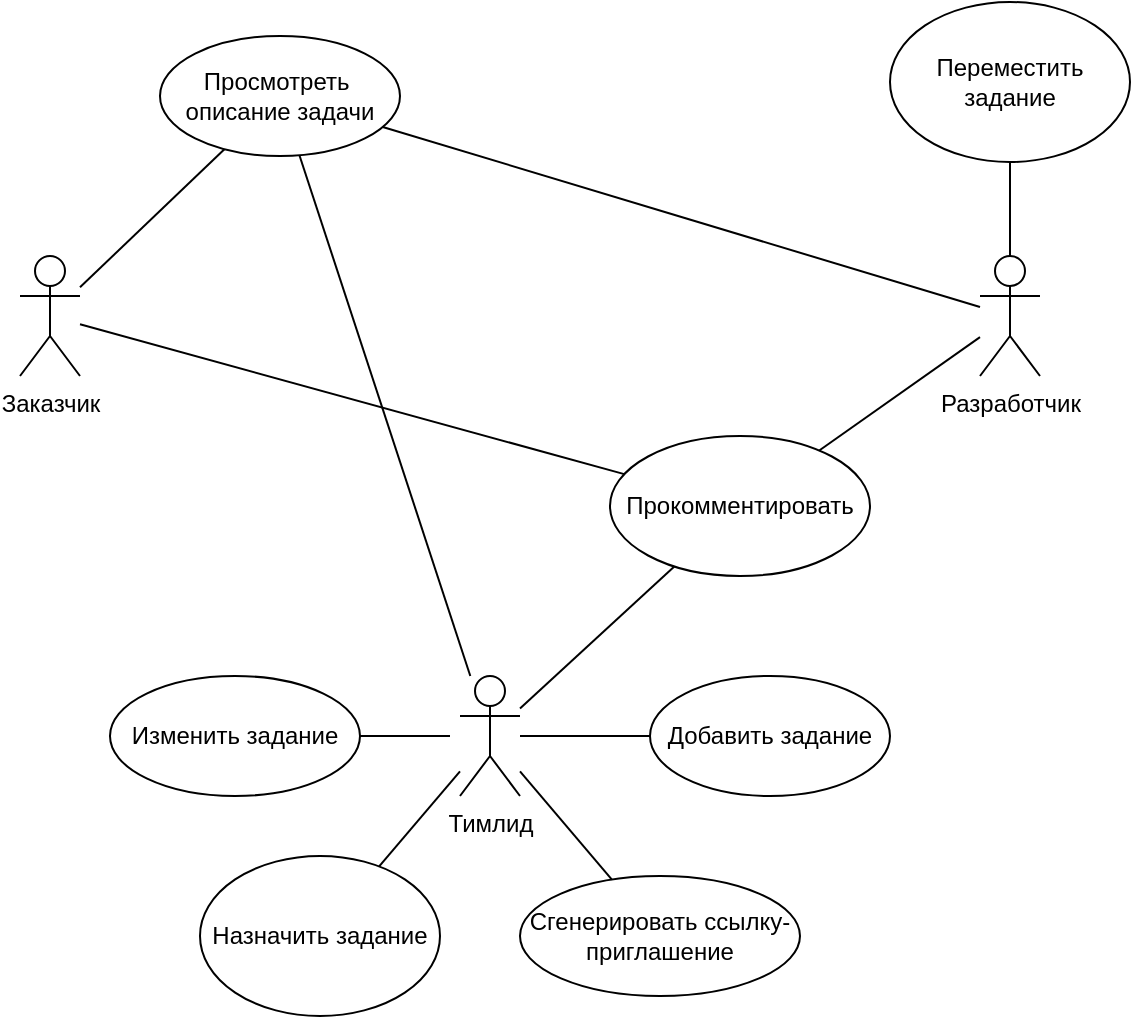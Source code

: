 <mxfile version="20.3.0" type="device"><diagram id="5S5tCtEaPNkPvJid_MvU" name="Страница 1"><mxGraphModel dx="1178" dy="1869" grid="1" gridSize="10" guides="1" tooltips="1" connect="1" arrows="1" fold="1" page="1" pageScale="1" pageWidth="827" pageHeight="1169" math="0" shadow="0"><root><mxCell id="0"/><mxCell id="1" parent="0"/><mxCell id="cJ9nUEdXhBdwda02qCK7-7" style="edgeStyle=none;rounded=0;orthogonalLoop=1;jettySize=auto;html=1;endArrow=none;endFill=0;" edge="1" parent="1" source="5EqX0qRWnkqhp1WoF5qb-1" target="cJ9nUEdXhBdwda02qCK7-4"><mxGeometry relative="1" as="geometry"/></mxCell><mxCell id="5EqX0qRWnkqhp1WoF5qb-1" value="Разработчик" style="shape=umlActor;verticalLabelPosition=bottom;verticalAlign=top;html=1;outlineConnect=0;" parent="1" vertex="1"><mxGeometry x="620" y="110" width="30" height="60" as="geometry"/></mxCell><mxCell id="5EqX0qRWnkqhp1WoF5qb-4" value="Переместить задание" style="ellipse;whiteSpace=wrap;html=1;" parent="1" vertex="1"><mxGeometry x="575" y="-17" width="120" height="80" as="geometry"/></mxCell><mxCell id="5EqX0qRWnkqhp1WoF5qb-18" value="" style="endArrow=none;html=1;rounded=0;" parent="1" source="5EqX0qRWnkqhp1WoF5qb-1" target="5EqX0qRWnkqhp1WoF5qb-4" edge="1"><mxGeometry width="50" height="50" relative="1" as="geometry"><mxPoint x="460" y="203" as="sourcePoint"/><mxPoint x="510" y="153" as="targetPoint"/></mxGeometry></mxCell><mxCell id="cJ9nUEdXhBdwda02qCK7-5" style="edgeStyle=none;rounded=0;orthogonalLoop=1;jettySize=auto;html=1;endArrow=none;endFill=0;" edge="1" parent="1" source="5EqX0qRWnkqhp1WoF5qb-20" target="cJ9nUEdXhBdwda02qCK7-4"><mxGeometry relative="1" as="geometry"/></mxCell><mxCell id="5EqX0qRWnkqhp1WoF5qb-20" value="Заказчик" style="shape=umlActor;verticalLabelPosition=bottom;verticalAlign=top;html=1;outlineConnect=0;" parent="1" vertex="1"><mxGeometry x="140" y="110" width="30" height="60" as="geometry"/></mxCell><mxCell id="5EqX0qRWnkqhp1WoF5qb-26" value="Прокомментировать" style="ellipse;whiteSpace=wrap;html=1;" parent="1" vertex="1"><mxGeometry x="435" y="200" width="130" height="70" as="geometry"/></mxCell><mxCell id="5EqX0qRWnkqhp1WoF5qb-32" value="" style="endArrow=none;html=1;rounded=0;" parent="1" source="5EqX0qRWnkqhp1WoF5qb-26" target="5EqX0qRWnkqhp1WoF5qb-1" edge="1"><mxGeometry width="50" height="50" relative="1" as="geometry"><mxPoint x="630" y="280.004" as="sourcePoint"/><mxPoint x="582.251" y="293.997" as="targetPoint"/></mxGeometry></mxCell><mxCell id="cJ9nUEdXhBdwda02qCK7-3" style="rounded=0;orthogonalLoop=1;jettySize=auto;html=1;endArrow=none;endFill=0;" edge="1" parent="1" source="B3LrFRNe7wbRwjz8XATS-1" target="5EqX0qRWnkqhp1WoF5qb-26"><mxGeometry relative="1" as="geometry"/></mxCell><mxCell id="cJ9nUEdXhBdwda02qCK7-6" style="edgeStyle=none;rounded=0;orthogonalLoop=1;jettySize=auto;html=1;endArrow=none;endFill=0;" edge="1" parent="1" source="B3LrFRNe7wbRwjz8XATS-1" target="cJ9nUEdXhBdwda02qCK7-4"><mxGeometry relative="1" as="geometry"/></mxCell><mxCell id="B3LrFRNe7wbRwjz8XATS-1" value="Тимлид" style="shape=umlActor;verticalLabelPosition=bottom;verticalAlign=top;html=1;outlineConnect=0;" parent="1" vertex="1"><mxGeometry x="360" y="320" width="30" height="60" as="geometry"/></mxCell><mxCell id="B3LrFRNe7wbRwjz8XATS-3" value="Добавить задание" style="ellipse;whiteSpace=wrap;html=1;" parent="1" vertex="1"><mxGeometry x="455" y="320" width="120" height="60" as="geometry"/></mxCell><mxCell id="B3LrFRNe7wbRwjz8XATS-4" value="Изменить задание" style="ellipse;whiteSpace=wrap;html=1;" parent="1" vertex="1"><mxGeometry x="185" y="320" width="125" height="60" as="geometry"/></mxCell><mxCell id="B3LrFRNe7wbRwjz8XATS-5" value="" style="endArrow=none;html=1;rounded=0;" parent="1" source="B3LrFRNe7wbRwjz8XATS-1" target="B3LrFRNe7wbRwjz8XATS-3" edge="1"><mxGeometry width="50" height="50" relative="1" as="geometry"><mxPoint x="480" y="340" as="sourcePoint"/><mxPoint x="530" y="290" as="targetPoint"/></mxGeometry></mxCell><mxCell id="B3LrFRNe7wbRwjz8XATS-7" value="" style="endArrow=none;html=1;rounded=0;" parent="1" source="B3LrFRNe7wbRwjz8XATS-4" edge="1"><mxGeometry width="50" height="50" relative="1" as="geometry"><mxPoint x="375" y="473" as="sourcePoint"/><mxPoint x="355" y="350" as="targetPoint"/></mxGeometry></mxCell><mxCell id="5DAeoYmXa1BXolgtEtgc-2" value="Назначить задание" style="ellipse;whiteSpace=wrap;html=1;" parent="1" vertex="1"><mxGeometry x="230" y="410" width="120" height="80" as="geometry"/></mxCell><mxCell id="5DAeoYmXa1BXolgtEtgc-3" value="" style="endArrow=none;html=1;rounded=0;" parent="1" source="B3LrFRNe7wbRwjz8XATS-1" target="5DAeoYmXa1BXolgtEtgc-2" edge="1"><mxGeometry width="50" height="50" relative="1" as="geometry"><mxPoint x="375" y="400" as="sourcePoint"/><mxPoint x="445" y="360" as="targetPoint"/></mxGeometry></mxCell><mxCell id="5DAeoYmXa1BXolgtEtgc-5" value="" style="endArrow=none;html=1;rounded=0;" parent="1" source="5EqX0qRWnkqhp1WoF5qb-20" target="5EqX0qRWnkqhp1WoF5qb-26" edge="1"><mxGeometry width="50" height="50" relative="1" as="geometry"><mxPoint x="250" y="330" as="sourcePoint"/><mxPoint x="300" y="280" as="targetPoint"/></mxGeometry></mxCell><mxCell id="gpuWT7sH9Z949CmmD0UE-3" value="Сгенерировать ссылку-приглашение" style="ellipse;whiteSpace=wrap;html=1;" parent="1" vertex="1"><mxGeometry x="390" y="420" width="140" height="60" as="geometry"/></mxCell><mxCell id="gpuWT7sH9Z949CmmD0UE-4" value="" style="endArrow=none;html=1;rounded=0;" parent="1" source="gpuWT7sH9Z949CmmD0UE-3" target="B3LrFRNe7wbRwjz8XATS-1" edge="1"><mxGeometry width="50" height="50" relative="1" as="geometry"><mxPoint x="525" y="290" as="sourcePoint"/><mxPoint x="575" y="240" as="targetPoint"/></mxGeometry></mxCell><mxCell id="cJ9nUEdXhBdwda02qCK7-4" value="Просмотреть&amp;nbsp;&lt;br&gt;описание задачи" style="ellipse;whiteSpace=wrap;html=1;" vertex="1" parent="1"><mxGeometry x="210" width="120" height="60" as="geometry"/></mxCell></root></mxGraphModel></diagram></mxfile>